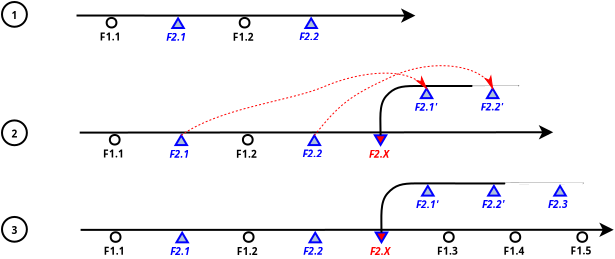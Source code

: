 <?xml version="1.0" encoding="UTF-8"?>
<dia:diagram xmlns:dia="http://www.lysator.liu.se/~alla/dia/">
  <dia:layer name="背景" visible="true" active="true">
    <dia:group>
      <dia:object type="Flowchart - Ellipse" version="0" id="O0">
        <dia:attribute name="obj_pos">
          <dia:point val="5.473,11.336"/>
        </dia:attribute>
        <dia:attribute name="obj_bb">
          <dia:rectangle val="5.423,11.286;6.767,12.625"/>
        </dia:attribute>
        <dia:attribute name="elem_corner">
          <dia:point val="5.473,11.336"/>
        </dia:attribute>
        <dia:attribute name="elem_width">
          <dia:real val="1.244"/>
        </dia:attribute>
        <dia:attribute name="elem_height">
          <dia:real val="1.239"/>
        </dia:attribute>
        <dia:attribute name="border_width">
          <dia:real val="0.1"/>
        </dia:attribute>
        <dia:attribute name="show_background">
          <dia:boolean val="true"/>
        </dia:attribute>
        <dia:attribute name="padding">
          <dia:real val="0.15"/>
        </dia:attribute>
        <dia:attribute name="text">
          <dia:composite type="text">
            <dia:attribute name="string">
              <dia:string>#1#</dia:string>
            </dia:attribute>
            <dia:attribute name="font">
              <dia:font family="sans" style="80" name="Helvetica-Bold"/>
            </dia:attribute>
            <dia:attribute name="height">
              <dia:real val="0.635"/>
            </dia:attribute>
            <dia:attribute name="pos">
              <dia:point val="6.095,12.111"/>
            </dia:attribute>
            <dia:attribute name="color">
              <dia:color val="#000000"/>
            </dia:attribute>
            <dia:attribute name="alignment">
              <dia:enum val="1"/>
            </dia:attribute>
          </dia:composite>
        </dia:attribute>
      </dia:object>
      <dia:object type="Standard - Line" version="0" id="O1">
        <dia:attribute name="obj_pos">
          <dia:point val="9.199,12.014"/>
        </dia:attribute>
        <dia:attribute name="obj_bb">
          <dia:rectangle val="9.149,11.654;26.254,12.377"/>
        </dia:attribute>
        <dia:attribute name="conn_endpoints">
          <dia:point val="9.199,12.014"/>
          <dia:point val="26.142,12.016"/>
        </dia:attribute>
        <dia:attribute name="numcp">
          <dia:int val="1"/>
        </dia:attribute>
        <dia:attribute name="end_arrow">
          <dia:enum val="22"/>
        </dia:attribute>
        <dia:attribute name="end_arrow_length">
          <dia:real val="0.5"/>
        </dia:attribute>
        <dia:attribute name="end_arrow_width">
          <dia:real val="0.5"/>
        </dia:attribute>
      </dia:object>
      <dia:object type="Standard - Text" version="1" id="O2">
        <dia:attribute name="obj_pos">
          <dia:point val="10.36,13.256"/>
        </dia:attribute>
        <dia:attribute name="obj_bb">
          <dia:rectangle val="10.36,12.783;11.607,13.376"/>
        </dia:attribute>
        <dia:attribute name="text">
          <dia:composite type="text">
            <dia:attribute name="string">
              <dia:string>#F1.1#</dia:string>
            </dia:attribute>
            <dia:attribute name="font">
              <dia:font family="sans" style="80" name="Helvetica-Bold"/>
            </dia:attribute>
            <dia:attribute name="height">
              <dia:real val="0.635"/>
            </dia:attribute>
            <dia:attribute name="pos">
              <dia:point val="10.36,13.256"/>
            </dia:attribute>
            <dia:attribute name="color">
              <dia:color val="#000000"/>
            </dia:attribute>
            <dia:attribute name="alignment">
              <dia:enum val="0"/>
            </dia:attribute>
          </dia:composite>
        </dia:attribute>
        <dia:attribute name="valign">
          <dia:enum val="3"/>
        </dia:attribute>
      </dia:object>
      <dia:object type="Standard - Text" version="1" id="O3">
        <dia:attribute name="obj_pos">
          <dia:point val="13.684,13.271"/>
        </dia:attribute>
        <dia:attribute name="obj_bb">
          <dia:rectangle val="13.684,12.798;14.929,13.39"/>
        </dia:attribute>
        <dia:attribute name="text">
          <dia:composite type="text">
            <dia:attribute name="string">
              <dia:string>#F2.1#</dia:string>
            </dia:attribute>
            <dia:attribute name="font">
              <dia:font family="sans" style="88" name="Helvetica-BoldOblique"/>
            </dia:attribute>
            <dia:attribute name="height">
              <dia:real val="0.635"/>
            </dia:attribute>
            <dia:attribute name="pos">
              <dia:point val="13.684,13.271"/>
            </dia:attribute>
            <dia:attribute name="color">
              <dia:color val="#0000ff"/>
            </dia:attribute>
            <dia:attribute name="alignment">
              <dia:enum val="0"/>
            </dia:attribute>
          </dia:composite>
        </dia:attribute>
        <dia:attribute name="valign">
          <dia:enum val="3"/>
        </dia:attribute>
      </dia:object>
      <dia:object type="Standard - Text" version="1" id="O4">
        <dia:attribute name="obj_pos">
          <dia:point val="17.009,13.271"/>
        </dia:attribute>
        <dia:attribute name="obj_bb">
          <dia:rectangle val="17.009,12.798;18.257,13.39"/>
        </dia:attribute>
        <dia:attribute name="text">
          <dia:composite type="text">
            <dia:attribute name="string">
              <dia:string>#F1.2#</dia:string>
            </dia:attribute>
            <dia:attribute name="font">
              <dia:font family="sans" style="80" name="Helvetica-Bold"/>
            </dia:attribute>
            <dia:attribute name="height">
              <dia:real val="0.635"/>
            </dia:attribute>
            <dia:attribute name="pos">
              <dia:point val="17.009,13.271"/>
            </dia:attribute>
            <dia:attribute name="color">
              <dia:color val="#000000"/>
            </dia:attribute>
            <dia:attribute name="alignment">
              <dia:enum val="0"/>
            </dia:attribute>
          </dia:composite>
        </dia:attribute>
        <dia:attribute name="valign">
          <dia:enum val="3"/>
        </dia:attribute>
      </dia:object>
      <dia:object type="Standard - Text" version="1" id="O5">
        <dia:attribute name="obj_pos">
          <dia:point val="20.334,13.256"/>
        </dia:attribute>
        <dia:attribute name="obj_bb">
          <dia:rectangle val="20.334,12.783;21.579,13.376"/>
        </dia:attribute>
        <dia:attribute name="text">
          <dia:composite type="text">
            <dia:attribute name="string">
              <dia:string>#F2.2#</dia:string>
            </dia:attribute>
            <dia:attribute name="font">
              <dia:font family="sans" style="88" name="Helvetica-BoldOblique"/>
            </dia:attribute>
            <dia:attribute name="height">
              <dia:real val="0.635"/>
            </dia:attribute>
            <dia:attribute name="pos">
              <dia:point val="20.334,13.256"/>
            </dia:attribute>
            <dia:attribute name="color">
              <dia:color val="#0000ff"/>
            </dia:attribute>
            <dia:attribute name="alignment">
              <dia:enum val="0"/>
            </dia:attribute>
          </dia:composite>
        </dia:attribute>
        <dia:attribute name="valign">
          <dia:enum val="3"/>
        </dia:attribute>
      </dia:object>
      <dia:object type="Flowchart - Extract" version="1" id="O6">
        <dia:attribute name="obj_pos">
          <dia:point val="13.991,12.155"/>
        </dia:attribute>
        <dia:attribute name="obj_bb">
          <dia:rectangle val="13.904,12.057;14.649,12.687"/>
        </dia:attribute>
        <dia:attribute name="meta">
          <dia:composite type="dict"/>
        </dia:attribute>
        <dia:attribute name="elem_corner">
          <dia:point val="13.991,12.155"/>
        </dia:attribute>
        <dia:attribute name="elem_width">
          <dia:real val="0.57"/>
        </dia:attribute>
        <dia:attribute name="elem_height">
          <dia:real val="0.482"/>
        </dia:attribute>
        <dia:attribute name="line_width">
          <dia:real val="0.1"/>
        </dia:attribute>
        <dia:attribute name="line_colour">
          <dia:color val="#0000ff"/>
        </dia:attribute>
        <dia:attribute name="fill_colour">
          <dia:color val="#afc2da"/>
        </dia:attribute>
        <dia:attribute name="show_background">
          <dia:boolean val="true"/>
        </dia:attribute>
        <dia:attribute name="line_style">
          <dia:enum val="0"/>
          <dia:real val="1"/>
        </dia:attribute>
        <dia:attribute name="padding">
          <dia:real val="0"/>
        </dia:attribute>
        <dia:attribute name="text">
          <dia:composite type="text">
            <dia:attribute name="string">
              <dia:string>##</dia:string>
            </dia:attribute>
            <dia:attribute name="font">
              <dia:font family="sans" style="0" name="Helvetica"/>
            </dia:attribute>
            <dia:attribute name="height">
              <dia:real val="0.141"/>
            </dia:attribute>
            <dia:attribute name="pos">
              <dia:point val="14.277,12.552"/>
            </dia:attribute>
            <dia:attribute name="color">
              <dia:color val="#000000"/>
            </dia:attribute>
            <dia:attribute name="alignment">
              <dia:enum val="1"/>
            </dia:attribute>
          </dia:composite>
        </dia:attribute>
        <dia:attribute name="flip_horizontal">
          <dia:boolean val="false"/>
        </dia:attribute>
        <dia:attribute name="flip_vertical">
          <dia:boolean val="false"/>
        </dia:attribute>
        <dia:attribute name="subscale">
          <dia:real val="0.7"/>
        </dia:attribute>
      </dia:object>
      <dia:object type="Flowchart - Ellipse" version="0" id="O7">
        <dia:attribute name="obj_pos">
          <dia:point val="10.706,12.133"/>
        </dia:attribute>
        <dia:attribute name="obj_bb">
          <dia:rectangle val="10.656,12.083;11.244,12.661"/>
        </dia:attribute>
        <dia:attribute name="elem_corner">
          <dia:point val="10.706,12.133"/>
        </dia:attribute>
        <dia:attribute name="elem_width">
          <dia:real val="0.488"/>
        </dia:attribute>
        <dia:attribute name="elem_height">
          <dia:real val="0.478"/>
        </dia:attribute>
        <dia:attribute name="border_width">
          <dia:real val="0.1"/>
        </dia:attribute>
        <dia:attribute name="show_background">
          <dia:boolean val="true"/>
        </dia:attribute>
        <dia:attribute name="padding">
          <dia:real val="0"/>
        </dia:attribute>
        <dia:attribute name="text">
          <dia:composite type="text">
            <dia:attribute name="string">
              <dia:string>##</dia:string>
            </dia:attribute>
            <dia:attribute name="font">
              <dia:font family="sans" style="0" name="Helvetica"/>
            </dia:attribute>
            <dia:attribute name="height">
              <dia:real val="0.176"/>
            </dia:attribute>
            <dia:attribute name="pos">
              <dia:point val="10.95,12.416"/>
            </dia:attribute>
            <dia:attribute name="color">
              <dia:color val="#000000"/>
            </dia:attribute>
            <dia:attribute name="alignment">
              <dia:enum val="1"/>
            </dia:attribute>
          </dia:composite>
        </dia:attribute>
      </dia:object>
      <dia:object type="Flowchart - Ellipse" version="0" id="O8">
        <dia:attribute name="obj_pos">
          <dia:point val="17.359,12.133"/>
        </dia:attribute>
        <dia:attribute name="obj_bb">
          <dia:rectangle val="17.309,12.083;17.897,12.661"/>
        </dia:attribute>
        <dia:attribute name="elem_corner">
          <dia:point val="17.359,12.133"/>
        </dia:attribute>
        <dia:attribute name="elem_width">
          <dia:real val="0.488"/>
        </dia:attribute>
        <dia:attribute name="elem_height">
          <dia:real val="0.478"/>
        </dia:attribute>
        <dia:attribute name="border_width">
          <dia:real val="0.1"/>
        </dia:attribute>
        <dia:attribute name="show_background">
          <dia:boolean val="true"/>
        </dia:attribute>
        <dia:attribute name="padding">
          <dia:real val="0"/>
        </dia:attribute>
        <dia:attribute name="text">
          <dia:composite type="text">
            <dia:attribute name="string">
              <dia:string>##</dia:string>
            </dia:attribute>
            <dia:attribute name="font">
              <dia:font family="sans" style="0" name="Helvetica"/>
            </dia:attribute>
            <dia:attribute name="height">
              <dia:real val="0.176"/>
            </dia:attribute>
            <dia:attribute name="pos">
              <dia:point val="17.603,12.416"/>
            </dia:attribute>
            <dia:attribute name="color">
              <dia:color val="#000000"/>
            </dia:attribute>
            <dia:attribute name="alignment">
              <dia:enum val="1"/>
            </dia:attribute>
          </dia:composite>
        </dia:attribute>
      </dia:object>
      <dia:object type="Flowchart - Extract" version="1" id="O9">
        <dia:attribute name="obj_pos">
          <dia:point val="20.645,12.155"/>
        </dia:attribute>
        <dia:attribute name="obj_bb">
          <dia:rectangle val="20.557,12.057;21.303,12.687"/>
        </dia:attribute>
        <dia:attribute name="meta">
          <dia:composite type="dict"/>
        </dia:attribute>
        <dia:attribute name="elem_corner">
          <dia:point val="20.645,12.155"/>
        </dia:attribute>
        <dia:attribute name="elem_width">
          <dia:real val="0.57"/>
        </dia:attribute>
        <dia:attribute name="elem_height">
          <dia:real val="0.482"/>
        </dia:attribute>
        <dia:attribute name="line_width">
          <dia:real val="0.1"/>
        </dia:attribute>
        <dia:attribute name="line_colour">
          <dia:color val="#0000ff"/>
        </dia:attribute>
        <dia:attribute name="fill_colour">
          <dia:color val="#afc2da"/>
        </dia:attribute>
        <dia:attribute name="show_background">
          <dia:boolean val="true"/>
        </dia:attribute>
        <dia:attribute name="line_style">
          <dia:enum val="0"/>
          <dia:real val="1"/>
        </dia:attribute>
        <dia:attribute name="padding">
          <dia:real val="0"/>
        </dia:attribute>
        <dia:attribute name="text">
          <dia:composite type="text">
            <dia:attribute name="string">
              <dia:string>##</dia:string>
            </dia:attribute>
            <dia:attribute name="font">
              <dia:font family="sans" style="0" name="Helvetica"/>
            </dia:attribute>
            <dia:attribute name="height">
              <dia:real val="0.141"/>
            </dia:attribute>
            <dia:attribute name="pos">
              <dia:point val="20.93,12.552"/>
            </dia:attribute>
            <dia:attribute name="color">
              <dia:color val="#000000"/>
            </dia:attribute>
            <dia:attribute name="alignment">
              <dia:enum val="1"/>
            </dia:attribute>
          </dia:composite>
        </dia:attribute>
        <dia:attribute name="flip_horizontal">
          <dia:boolean val="false"/>
        </dia:attribute>
        <dia:attribute name="flip_vertical">
          <dia:boolean val="false"/>
        </dia:attribute>
        <dia:attribute name="subscale">
          <dia:real val="0.7"/>
        </dia:attribute>
      </dia:object>
    </dia:group>
    <dia:group>
      <dia:object type="Flowchart - Ellipse" version="0" id="O10">
        <dia:attribute name="obj_pos">
          <dia:point val="5.473,17.257"/>
        </dia:attribute>
        <dia:attribute name="obj_bb">
          <dia:rectangle val="5.423,17.207;6.767,18.546"/>
        </dia:attribute>
        <dia:attribute name="elem_corner">
          <dia:point val="5.473,17.257"/>
        </dia:attribute>
        <dia:attribute name="elem_width">
          <dia:real val="1.244"/>
        </dia:attribute>
        <dia:attribute name="elem_height">
          <dia:real val="1.239"/>
        </dia:attribute>
        <dia:attribute name="border_width">
          <dia:real val="0.1"/>
        </dia:attribute>
        <dia:attribute name="show_background">
          <dia:boolean val="true"/>
        </dia:attribute>
        <dia:attribute name="padding">
          <dia:real val="0.15"/>
        </dia:attribute>
        <dia:attribute name="text">
          <dia:composite type="text">
            <dia:attribute name="string">
              <dia:string>#2#</dia:string>
            </dia:attribute>
            <dia:attribute name="font">
              <dia:font family="sans" style="80" name="Helvetica-Bold"/>
            </dia:attribute>
            <dia:attribute name="height">
              <dia:real val="0.635"/>
            </dia:attribute>
            <dia:attribute name="pos">
              <dia:point val="6.095,18.032"/>
            </dia:attribute>
            <dia:attribute name="color">
              <dia:color val="#000000"/>
            </dia:attribute>
            <dia:attribute name="alignment">
              <dia:enum val="1"/>
            </dia:attribute>
          </dia:composite>
        </dia:attribute>
      </dia:object>
      <dia:object type="Standard - Line" version="0" id="O11">
        <dia:attribute name="obj_pos">
          <dia:point val="9.358,17.866"/>
        </dia:attribute>
        <dia:attribute name="obj_bb">
          <dia:rectangle val="9.308,17.488;33.145,18.211"/>
        </dia:attribute>
        <dia:attribute name="conn_endpoints">
          <dia:point val="9.358,17.866"/>
          <dia:point val="33.033,17.849"/>
        </dia:attribute>
        <dia:attribute name="numcp">
          <dia:int val="1"/>
        </dia:attribute>
        <dia:attribute name="end_arrow">
          <dia:enum val="22"/>
        </dia:attribute>
        <dia:attribute name="end_arrow_length">
          <dia:real val="0.5"/>
        </dia:attribute>
        <dia:attribute name="end_arrow_width">
          <dia:real val="0.5"/>
        </dia:attribute>
      </dia:object>
      <dia:object type="Standard - Text" version="1" id="O12">
        <dia:attribute name="obj_pos">
          <dia:point val="10.519,19.108"/>
        </dia:attribute>
        <dia:attribute name="obj_bb">
          <dia:rectangle val="10.519,18.635;11.767,19.228"/>
        </dia:attribute>
        <dia:attribute name="text">
          <dia:composite type="text">
            <dia:attribute name="string">
              <dia:string>#F1.1#</dia:string>
            </dia:attribute>
            <dia:attribute name="font">
              <dia:font family="sans" style="80" name="Helvetica-Bold"/>
            </dia:attribute>
            <dia:attribute name="height">
              <dia:real val="0.635"/>
            </dia:attribute>
            <dia:attribute name="pos">
              <dia:point val="10.519,19.108"/>
            </dia:attribute>
            <dia:attribute name="color">
              <dia:color val="#000000"/>
            </dia:attribute>
            <dia:attribute name="alignment">
              <dia:enum val="0"/>
            </dia:attribute>
          </dia:composite>
        </dia:attribute>
        <dia:attribute name="valign">
          <dia:enum val="3"/>
        </dia:attribute>
      </dia:object>
      <dia:object type="Standard - Text" version="1" id="O13">
        <dia:attribute name="obj_pos">
          <dia:point val="13.844,19.123"/>
        </dia:attribute>
        <dia:attribute name="obj_bb">
          <dia:rectangle val="13.844,18.65;15.089,19.243"/>
        </dia:attribute>
        <dia:attribute name="text">
          <dia:composite type="text">
            <dia:attribute name="string">
              <dia:string>#F2.1#</dia:string>
            </dia:attribute>
            <dia:attribute name="font">
              <dia:font family="sans" style="88" name="Helvetica-BoldOblique"/>
            </dia:attribute>
            <dia:attribute name="height">
              <dia:real val="0.635"/>
            </dia:attribute>
            <dia:attribute name="pos">
              <dia:point val="13.844,19.123"/>
            </dia:attribute>
            <dia:attribute name="color">
              <dia:color val="#0000ff"/>
            </dia:attribute>
            <dia:attribute name="alignment">
              <dia:enum val="0"/>
            </dia:attribute>
          </dia:composite>
        </dia:attribute>
        <dia:attribute name="valign">
          <dia:enum val="3"/>
        </dia:attribute>
      </dia:object>
      <dia:object type="Standard - Text" version="1" id="O14">
        <dia:attribute name="obj_pos">
          <dia:point val="17.169,19.123"/>
        </dia:attribute>
        <dia:attribute name="obj_bb">
          <dia:rectangle val="17.169,18.65;18.416,19.243"/>
        </dia:attribute>
        <dia:attribute name="text">
          <dia:composite type="text">
            <dia:attribute name="string">
              <dia:string>#F1.2#</dia:string>
            </dia:attribute>
            <dia:attribute name="font">
              <dia:font family="sans" style="80" name="Helvetica-Bold"/>
            </dia:attribute>
            <dia:attribute name="height">
              <dia:real val="0.635"/>
            </dia:attribute>
            <dia:attribute name="pos">
              <dia:point val="17.169,19.123"/>
            </dia:attribute>
            <dia:attribute name="color">
              <dia:color val="#000000"/>
            </dia:attribute>
            <dia:attribute name="alignment">
              <dia:enum val="0"/>
            </dia:attribute>
          </dia:composite>
        </dia:attribute>
        <dia:attribute name="valign">
          <dia:enum val="3"/>
        </dia:attribute>
      </dia:object>
      <dia:object type="Standard - Text" version="1" id="O15">
        <dia:attribute name="obj_pos">
          <dia:point val="20.494,19.108"/>
        </dia:attribute>
        <dia:attribute name="obj_bb">
          <dia:rectangle val="20.494,18.635;21.739,19.228"/>
        </dia:attribute>
        <dia:attribute name="text">
          <dia:composite type="text">
            <dia:attribute name="string">
              <dia:string>#F2.2#</dia:string>
            </dia:attribute>
            <dia:attribute name="font">
              <dia:font family="sans" style="88" name="Helvetica-BoldOblique"/>
            </dia:attribute>
            <dia:attribute name="height">
              <dia:real val="0.635"/>
            </dia:attribute>
            <dia:attribute name="pos">
              <dia:point val="20.494,19.108"/>
            </dia:attribute>
            <dia:attribute name="color">
              <dia:color val="#0000ff"/>
            </dia:attribute>
            <dia:attribute name="alignment">
              <dia:enum val="0"/>
            </dia:attribute>
          </dia:composite>
        </dia:attribute>
        <dia:attribute name="valign">
          <dia:enum val="3"/>
        </dia:attribute>
      </dia:object>
      <dia:object type="Flowchart - Extract" version="1" id="O16">
        <dia:attribute name="obj_pos">
          <dia:point val="14.151,18.007"/>
        </dia:attribute>
        <dia:attribute name="obj_bb">
          <dia:rectangle val="14.063,17.909;14.809,18.54"/>
        </dia:attribute>
        <dia:attribute name="meta">
          <dia:composite type="dict"/>
        </dia:attribute>
        <dia:attribute name="elem_corner">
          <dia:point val="14.151,18.007"/>
        </dia:attribute>
        <dia:attribute name="elem_width">
          <dia:real val="0.57"/>
        </dia:attribute>
        <dia:attribute name="elem_height">
          <dia:real val="0.482"/>
        </dia:attribute>
        <dia:attribute name="line_width">
          <dia:real val="0.1"/>
        </dia:attribute>
        <dia:attribute name="line_colour">
          <dia:color val="#0000ff"/>
        </dia:attribute>
        <dia:attribute name="fill_colour">
          <dia:color val="#afc2da"/>
        </dia:attribute>
        <dia:attribute name="show_background">
          <dia:boolean val="true"/>
        </dia:attribute>
        <dia:attribute name="line_style">
          <dia:enum val="0"/>
          <dia:real val="1"/>
        </dia:attribute>
        <dia:attribute name="padding">
          <dia:real val="0"/>
        </dia:attribute>
        <dia:attribute name="text">
          <dia:composite type="text">
            <dia:attribute name="string">
              <dia:string>##</dia:string>
            </dia:attribute>
            <dia:attribute name="font">
              <dia:font family="sans" style="0" name="Helvetica"/>
            </dia:attribute>
            <dia:attribute name="height">
              <dia:real val="0.141"/>
            </dia:attribute>
            <dia:attribute name="pos">
              <dia:point val="14.436,18.404"/>
            </dia:attribute>
            <dia:attribute name="color">
              <dia:color val="#000000"/>
            </dia:attribute>
            <dia:attribute name="alignment">
              <dia:enum val="1"/>
            </dia:attribute>
          </dia:composite>
        </dia:attribute>
        <dia:attribute name="flip_horizontal">
          <dia:boolean val="false"/>
        </dia:attribute>
        <dia:attribute name="flip_vertical">
          <dia:boolean val="false"/>
        </dia:attribute>
        <dia:attribute name="subscale">
          <dia:real val="0.7"/>
        </dia:attribute>
      </dia:object>
      <dia:object type="Flowchart - Ellipse" version="0" id="O17">
        <dia:attribute name="obj_pos">
          <dia:point val="10.866,17.985"/>
        </dia:attribute>
        <dia:attribute name="obj_bb">
          <dia:rectangle val="10.816,17.935;11.403,18.514"/>
        </dia:attribute>
        <dia:attribute name="elem_corner">
          <dia:point val="10.866,17.985"/>
        </dia:attribute>
        <dia:attribute name="elem_width">
          <dia:real val="0.488"/>
        </dia:attribute>
        <dia:attribute name="elem_height">
          <dia:real val="0.478"/>
        </dia:attribute>
        <dia:attribute name="border_width">
          <dia:real val="0.1"/>
        </dia:attribute>
        <dia:attribute name="show_background">
          <dia:boolean val="true"/>
        </dia:attribute>
        <dia:attribute name="padding">
          <dia:real val="0"/>
        </dia:attribute>
        <dia:attribute name="text">
          <dia:composite type="text">
            <dia:attribute name="string">
              <dia:string>##</dia:string>
            </dia:attribute>
            <dia:attribute name="font">
              <dia:font family="sans" style="0" name="Helvetica"/>
            </dia:attribute>
            <dia:attribute name="height">
              <dia:real val="0.176"/>
            </dia:attribute>
            <dia:attribute name="pos">
              <dia:point val="11.11,18.269"/>
            </dia:attribute>
            <dia:attribute name="color">
              <dia:color val="#000000"/>
            </dia:attribute>
            <dia:attribute name="alignment">
              <dia:enum val="1"/>
            </dia:attribute>
          </dia:composite>
        </dia:attribute>
      </dia:object>
      <dia:object type="Flowchart - Ellipse" version="0" id="O18">
        <dia:attribute name="obj_pos">
          <dia:point val="17.519,17.985"/>
        </dia:attribute>
        <dia:attribute name="obj_bb">
          <dia:rectangle val="17.469,17.935;18.057,18.514"/>
        </dia:attribute>
        <dia:attribute name="elem_corner">
          <dia:point val="17.519,17.985"/>
        </dia:attribute>
        <dia:attribute name="elem_width">
          <dia:real val="0.488"/>
        </dia:attribute>
        <dia:attribute name="elem_height">
          <dia:real val="0.478"/>
        </dia:attribute>
        <dia:attribute name="border_width">
          <dia:real val="0.1"/>
        </dia:attribute>
        <dia:attribute name="show_background">
          <dia:boolean val="true"/>
        </dia:attribute>
        <dia:attribute name="padding">
          <dia:real val="0"/>
        </dia:attribute>
        <dia:attribute name="text">
          <dia:composite type="text">
            <dia:attribute name="string">
              <dia:string>##</dia:string>
            </dia:attribute>
            <dia:attribute name="font">
              <dia:font family="sans" style="0" name="Helvetica"/>
            </dia:attribute>
            <dia:attribute name="height">
              <dia:real val="0.176"/>
            </dia:attribute>
            <dia:attribute name="pos">
              <dia:point val="17.763,18.269"/>
            </dia:attribute>
            <dia:attribute name="color">
              <dia:color val="#000000"/>
            </dia:attribute>
            <dia:attribute name="alignment">
              <dia:enum val="1"/>
            </dia:attribute>
          </dia:composite>
        </dia:attribute>
      </dia:object>
      <dia:object type="Flowchart - Extract" version="1" id="O19">
        <dia:attribute name="obj_pos">
          <dia:point val="20.805,18.007"/>
        </dia:attribute>
        <dia:attribute name="obj_bb">
          <dia:rectangle val="20.717,17.909;21.463,18.54"/>
        </dia:attribute>
        <dia:attribute name="meta">
          <dia:composite type="dict"/>
        </dia:attribute>
        <dia:attribute name="elem_corner">
          <dia:point val="20.805,18.007"/>
        </dia:attribute>
        <dia:attribute name="elem_width">
          <dia:real val="0.57"/>
        </dia:attribute>
        <dia:attribute name="elem_height">
          <dia:real val="0.482"/>
        </dia:attribute>
        <dia:attribute name="line_width">
          <dia:real val="0.1"/>
        </dia:attribute>
        <dia:attribute name="line_colour">
          <dia:color val="#0000ff"/>
        </dia:attribute>
        <dia:attribute name="fill_colour">
          <dia:color val="#afc2da"/>
        </dia:attribute>
        <dia:attribute name="show_background">
          <dia:boolean val="true"/>
        </dia:attribute>
        <dia:attribute name="line_style">
          <dia:enum val="0"/>
          <dia:real val="1"/>
        </dia:attribute>
        <dia:attribute name="padding">
          <dia:real val="0"/>
        </dia:attribute>
        <dia:attribute name="text">
          <dia:composite type="text">
            <dia:attribute name="string">
              <dia:string>##</dia:string>
            </dia:attribute>
            <dia:attribute name="font">
              <dia:font family="sans" style="0" name="Helvetica"/>
            </dia:attribute>
            <dia:attribute name="height">
              <dia:real val="0.141"/>
            </dia:attribute>
            <dia:attribute name="pos">
              <dia:point val="21.09,18.404"/>
            </dia:attribute>
            <dia:attribute name="color">
              <dia:color val="#000000"/>
            </dia:attribute>
            <dia:attribute name="alignment">
              <dia:enum val="1"/>
            </dia:attribute>
          </dia:composite>
        </dia:attribute>
        <dia:attribute name="flip_horizontal">
          <dia:boolean val="false"/>
        </dia:attribute>
        <dia:attribute name="flip_vertical">
          <dia:boolean val="false"/>
        </dia:attribute>
        <dia:attribute name="subscale">
          <dia:real val="0.7"/>
        </dia:attribute>
      </dia:object>
      <dia:object type="Flowchart - Extract" version="1" id="O20">
        <dia:attribute name="obj_pos">
          <dia:point val="24.116,17.999"/>
        </dia:attribute>
        <dia:attribute name="obj_bb">
          <dia:rectangle val="24.028,17.949;24.774,18.58"/>
        </dia:attribute>
        <dia:attribute name="meta">
          <dia:composite type="dict"/>
        </dia:attribute>
        <dia:attribute name="elem_corner">
          <dia:point val="24.116,17.999"/>
        </dia:attribute>
        <dia:attribute name="elem_width">
          <dia:real val="0.57"/>
        </dia:attribute>
        <dia:attribute name="elem_height">
          <dia:real val="0.482"/>
        </dia:attribute>
        <dia:attribute name="line_width">
          <dia:real val="0.1"/>
        </dia:attribute>
        <dia:attribute name="line_colour">
          <dia:color val="#0000ff"/>
        </dia:attribute>
        <dia:attribute name="fill_colour">
          <dia:color val="#ff0000"/>
        </dia:attribute>
        <dia:attribute name="show_background">
          <dia:boolean val="true"/>
        </dia:attribute>
        <dia:attribute name="line_style">
          <dia:enum val="0"/>
          <dia:real val="1"/>
        </dia:attribute>
        <dia:attribute name="padding">
          <dia:real val="0"/>
        </dia:attribute>
        <dia:attribute name="text">
          <dia:composite type="text">
            <dia:attribute name="string">
              <dia:string>##</dia:string>
            </dia:attribute>
            <dia:attribute name="font">
              <dia:font family="sans" style="0" name="Helvetica"/>
            </dia:attribute>
            <dia:attribute name="height">
              <dia:real val="0.141"/>
            </dia:attribute>
            <dia:attribute name="pos">
              <dia:point val="24.401,18.155"/>
            </dia:attribute>
            <dia:attribute name="color">
              <dia:color val="#000000"/>
            </dia:attribute>
            <dia:attribute name="alignment">
              <dia:enum val="1"/>
            </dia:attribute>
          </dia:composite>
        </dia:attribute>
        <dia:attribute name="flip_horizontal">
          <dia:boolean val="false"/>
        </dia:attribute>
        <dia:attribute name="flip_vertical">
          <dia:boolean val="true"/>
        </dia:attribute>
        <dia:attribute name="subscale">
          <dia:real val="0.7"/>
        </dia:attribute>
      </dia:object>
      <dia:object type="Standard - Text" version="1" id="O21">
        <dia:attribute name="obj_pos">
          <dia:point val="23.828,19.123"/>
        </dia:attribute>
        <dia:attribute name="obj_bb">
          <dia:rectangle val="23.828,18.65;25.123,19.243"/>
        </dia:attribute>
        <dia:attribute name="text">
          <dia:composite type="text">
            <dia:attribute name="string">
              <dia:string>#F2.X#</dia:string>
            </dia:attribute>
            <dia:attribute name="font">
              <dia:font family="sans" style="88" name="Helvetica-BoldOblique"/>
            </dia:attribute>
            <dia:attribute name="height">
              <dia:real val="0.635"/>
            </dia:attribute>
            <dia:attribute name="pos">
              <dia:point val="23.828,19.123"/>
            </dia:attribute>
            <dia:attribute name="color">
              <dia:color val="#ff0000"/>
            </dia:attribute>
            <dia:attribute name="alignment">
              <dia:enum val="0"/>
            </dia:attribute>
          </dia:composite>
        </dia:attribute>
        <dia:attribute name="valign">
          <dia:enum val="3"/>
        </dia:attribute>
      </dia:object>
      <dia:object type="Standard - BezierLine" version="0" id="O22">
        <dia:attribute name="obj_pos">
          <dia:point val="24.401,17.999"/>
        </dia:attribute>
        <dia:attribute name="obj_bb">
          <dia:rectangle val="24.341,15.467;31.382,18.05"/>
        </dia:attribute>
        <dia:attribute name="bez_points">
          <dia:point val="24.401,17.999"/>
          <dia:point val="24.41,17.219"/>
          <dia:point val="24.293,16.474"/>
          <dia:point val="24.686,16.035"/>
          <dia:point val="25.078,15.597"/>
          <dia:point val="25.427,15.542"/>
          <dia:point val="26.086,15.536"/>
          <dia:point val="26.744,15.529"/>
          <dia:point val="31.318,15.54"/>
          <dia:point val="31.312,15.536"/>
        </dia:attribute>
        <dia:attribute name="corner_types">
          <dia:enum val="0"/>
          <dia:enum val="0"/>
          <dia:enum val="0"/>
          <dia:enum val="0"/>
        </dia:attribute>
        <dia:attribute name="line_width">
          <dia:real val="0.1"/>
        </dia:attribute>
        <dia:connections>
          <dia:connection handle="0" to="O20" connection="2"/>
        </dia:connections>
      </dia:object>
      <dia:object type="Standard - Text" version="1" id="O23">
        <dia:attribute name="obj_pos">
          <dia:point val="26.109,16.778"/>
        </dia:attribute>
        <dia:attribute name="obj_bb">
          <dia:rectangle val="26.109,16.305;27.509,16.898"/>
        </dia:attribute>
        <dia:attribute name="text">
          <dia:composite type="text">
            <dia:attribute name="string">
              <dia:string>#F2.1'#</dia:string>
            </dia:attribute>
            <dia:attribute name="font">
              <dia:font family="sans" style="88" name="Helvetica-BoldOblique"/>
            </dia:attribute>
            <dia:attribute name="height">
              <dia:real val="0.635"/>
            </dia:attribute>
            <dia:attribute name="pos">
              <dia:point val="26.109,16.778"/>
            </dia:attribute>
            <dia:attribute name="color">
              <dia:color val="#0000ff"/>
            </dia:attribute>
            <dia:attribute name="alignment">
              <dia:enum val="0"/>
            </dia:attribute>
          </dia:composite>
        </dia:attribute>
        <dia:attribute name="valign">
          <dia:enum val="3"/>
        </dia:attribute>
      </dia:object>
      <dia:object type="Standard - Text" version="1" id="O24">
        <dia:attribute name="obj_pos">
          <dia:point val="29.409,16.763"/>
        </dia:attribute>
        <dia:attribute name="obj_bb">
          <dia:rectangle val="29.409,16.291;30.809,16.883"/>
        </dia:attribute>
        <dia:attribute name="text">
          <dia:composite type="text">
            <dia:attribute name="string">
              <dia:string>#F2.2'#</dia:string>
            </dia:attribute>
            <dia:attribute name="font">
              <dia:font family="sans" style="88" name="Helvetica-BoldOblique"/>
            </dia:attribute>
            <dia:attribute name="height">
              <dia:real val="0.635"/>
            </dia:attribute>
            <dia:attribute name="pos">
              <dia:point val="29.409,16.763"/>
            </dia:attribute>
            <dia:attribute name="color">
              <dia:color val="#0000ff"/>
            </dia:attribute>
            <dia:attribute name="alignment">
              <dia:enum val="0"/>
            </dia:attribute>
          </dia:composite>
        </dia:attribute>
        <dia:attribute name="valign">
          <dia:enum val="3"/>
        </dia:attribute>
      </dia:object>
      <dia:object type="Flowchart - Extract" version="1" id="O25">
        <dia:attribute name="obj_pos">
          <dia:point val="26.416,15.662"/>
        </dia:attribute>
        <dia:attribute name="obj_bb">
          <dia:rectangle val="26.329,15.564;27.074,16.195"/>
        </dia:attribute>
        <dia:attribute name="meta">
          <dia:composite type="dict"/>
        </dia:attribute>
        <dia:attribute name="elem_corner">
          <dia:point val="26.416,15.662"/>
        </dia:attribute>
        <dia:attribute name="elem_width">
          <dia:real val="0.57"/>
        </dia:attribute>
        <dia:attribute name="elem_height">
          <dia:real val="0.482"/>
        </dia:attribute>
        <dia:attribute name="line_width">
          <dia:real val="0.1"/>
        </dia:attribute>
        <dia:attribute name="line_colour">
          <dia:color val="#0000ff"/>
        </dia:attribute>
        <dia:attribute name="fill_colour">
          <dia:color val="#afc2da"/>
        </dia:attribute>
        <dia:attribute name="show_background">
          <dia:boolean val="true"/>
        </dia:attribute>
        <dia:attribute name="line_style">
          <dia:enum val="0"/>
          <dia:real val="1"/>
        </dia:attribute>
        <dia:attribute name="padding">
          <dia:real val="0"/>
        </dia:attribute>
        <dia:attribute name="text">
          <dia:composite type="text">
            <dia:attribute name="string">
              <dia:string>##</dia:string>
            </dia:attribute>
            <dia:attribute name="font">
              <dia:font family="sans" style="0" name="Helvetica"/>
            </dia:attribute>
            <dia:attribute name="height">
              <dia:real val="0.141"/>
            </dia:attribute>
            <dia:attribute name="pos">
              <dia:point val="26.701,16.059"/>
            </dia:attribute>
            <dia:attribute name="color">
              <dia:color val="#000000"/>
            </dia:attribute>
            <dia:attribute name="alignment">
              <dia:enum val="1"/>
            </dia:attribute>
          </dia:composite>
        </dia:attribute>
        <dia:attribute name="flip_horizontal">
          <dia:boolean val="false"/>
        </dia:attribute>
        <dia:attribute name="flip_vertical">
          <dia:boolean val="false"/>
        </dia:attribute>
        <dia:attribute name="subscale">
          <dia:real val="0.7"/>
        </dia:attribute>
      </dia:object>
      <dia:object type="Flowchart - Extract" version="1" id="O26">
        <dia:attribute name="obj_pos">
          <dia:point val="29.72,15.662"/>
        </dia:attribute>
        <dia:attribute name="obj_bb">
          <dia:rectangle val="29.632,15.564;30.378,16.195"/>
        </dia:attribute>
        <dia:attribute name="meta">
          <dia:composite type="dict"/>
        </dia:attribute>
        <dia:attribute name="elem_corner">
          <dia:point val="29.72,15.662"/>
        </dia:attribute>
        <dia:attribute name="elem_width">
          <dia:real val="0.57"/>
        </dia:attribute>
        <dia:attribute name="elem_height">
          <dia:real val="0.482"/>
        </dia:attribute>
        <dia:attribute name="line_width">
          <dia:real val="0.1"/>
        </dia:attribute>
        <dia:attribute name="line_colour">
          <dia:color val="#0000ff"/>
        </dia:attribute>
        <dia:attribute name="fill_colour">
          <dia:color val="#afc2da"/>
        </dia:attribute>
        <dia:attribute name="show_background">
          <dia:boolean val="true"/>
        </dia:attribute>
        <dia:attribute name="line_style">
          <dia:enum val="0"/>
          <dia:real val="1"/>
        </dia:attribute>
        <dia:attribute name="padding">
          <dia:real val="0"/>
        </dia:attribute>
        <dia:attribute name="text">
          <dia:composite type="text">
            <dia:attribute name="string">
              <dia:string>##</dia:string>
            </dia:attribute>
            <dia:attribute name="font">
              <dia:font family="sans" style="0" name="Helvetica"/>
            </dia:attribute>
            <dia:attribute name="height">
              <dia:real val="0.141"/>
            </dia:attribute>
            <dia:attribute name="pos">
              <dia:point val="30.005,16.059"/>
            </dia:attribute>
            <dia:attribute name="color">
              <dia:color val="#000000"/>
            </dia:attribute>
            <dia:attribute name="alignment">
              <dia:enum val="1"/>
            </dia:attribute>
          </dia:composite>
        </dia:attribute>
        <dia:attribute name="flip_horizontal">
          <dia:boolean val="false"/>
        </dia:attribute>
        <dia:attribute name="flip_vertical">
          <dia:boolean val="false"/>
        </dia:attribute>
        <dia:attribute name="subscale">
          <dia:real val="0.7"/>
        </dia:attribute>
      </dia:object>
      <dia:object type="Standard - BezierLine" version="0" id="O27">
        <dia:attribute name="obj_pos">
          <dia:point val="14.436,18.007"/>
        </dia:attribute>
        <dia:attribute name="obj_bb">
          <dia:rectangle val="14.401,14.867;26.765,18.042"/>
        </dia:attribute>
        <dia:attribute name="bez_points">
          <dia:point val="14.436,18.007"/>
          <dia:point val="16.351,16.618"/>
          <dia:point val="19.901,16.293"/>
          <dia:point val="21.576,15.568"/>
          <dia:point val="23.251,14.843"/>
          <dia:point val="25.776,14.468"/>
          <dia:point val="26.701,15.662"/>
        </dia:attribute>
        <dia:attribute name="corner_types">
          <dia:enum val="0"/>
          <dia:enum val="0"/>
          <dia:enum val="0"/>
        </dia:attribute>
        <dia:attribute name="line_color">
          <dia:color val="#ff0000"/>
        </dia:attribute>
        <dia:attribute name="line_width">
          <dia:real val="0.05"/>
        </dia:attribute>
        <dia:attribute name="line_style">
          <dia:enum val="4"/>
        </dia:attribute>
        <dia:attribute name="end_arrow">
          <dia:enum val="22"/>
        </dia:attribute>
        <dia:attribute name="end_arrow_length">
          <dia:real val="0.6"/>
        </dia:attribute>
        <dia:attribute name="end_arrow_width">
          <dia:real val="0.3"/>
        </dia:attribute>
        <dia:connections>
          <dia:connection handle="0" to="O16" connection="8"/>
          <dia:connection handle="6" to="O25" connection="8"/>
        </dia:connections>
      </dia:object>
      <dia:object type="Standard - BezierLine" version="0" id="O28">
        <dia:attribute name="obj_pos">
          <dia:point val="21.09,18.007"/>
        </dia:attribute>
        <dia:attribute name="obj_bb">
          <dia:rectangle val="21.055,14.494;30.044,18.042"/>
        </dia:attribute>
        <dia:attribute name="bez_points">
          <dia:point val="21.09,18.007"/>
          <dia:point val="22.351,16.443"/>
          <dia:point val="22.826,16.043"/>
          <dia:point val="24.951,15.068"/>
          <dia:point val="27.076,14.093"/>
          <dia:point val="29.526,14.493"/>
          <dia:point val="30.005,15.662"/>
        </dia:attribute>
        <dia:attribute name="corner_types">
          <dia:enum val="0"/>
          <dia:enum val="0"/>
          <dia:enum val="0"/>
        </dia:attribute>
        <dia:attribute name="line_color">
          <dia:color val="#ff0000"/>
        </dia:attribute>
        <dia:attribute name="line_width">
          <dia:real val="0.05"/>
        </dia:attribute>
        <dia:attribute name="line_style">
          <dia:enum val="4"/>
        </dia:attribute>
        <dia:attribute name="end_arrow">
          <dia:enum val="22"/>
        </dia:attribute>
        <dia:attribute name="end_arrow_length">
          <dia:real val="0.6"/>
        </dia:attribute>
        <dia:attribute name="end_arrow_width">
          <dia:real val="0.3"/>
        </dia:attribute>
        <dia:connections>
          <dia:connection handle="0" to="O19" connection="8"/>
          <dia:connection handle="6" to="O26" connection="8"/>
        </dia:connections>
      </dia:object>
    </dia:group>
    <dia:group>
      <dia:object type="Flowchart - Ellipse" version="0" id="O29">
        <dia:attribute name="obj_pos">
          <dia:point val="5.473,22.083"/>
        </dia:attribute>
        <dia:attribute name="obj_bb">
          <dia:rectangle val="5.423,22.033;6.767,23.372"/>
        </dia:attribute>
        <dia:attribute name="elem_corner">
          <dia:point val="5.473,22.083"/>
        </dia:attribute>
        <dia:attribute name="elem_width">
          <dia:real val="1.244"/>
        </dia:attribute>
        <dia:attribute name="elem_height">
          <dia:real val="1.239"/>
        </dia:attribute>
        <dia:attribute name="border_width">
          <dia:real val="0.1"/>
        </dia:attribute>
        <dia:attribute name="show_background">
          <dia:boolean val="true"/>
        </dia:attribute>
        <dia:attribute name="padding">
          <dia:real val="0.15"/>
        </dia:attribute>
        <dia:attribute name="text">
          <dia:composite type="text">
            <dia:attribute name="string">
              <dia:string>#3#</dia:string>
            </dia:attribute>
            <dia:attribute name="font">
              <dia:font family="sans" style="80" name="Helvetica-Bold"/>
            </dia:attribute>
            <dia:attribute name="height">
              <dia:real val="0.635"/>
            </dia:attribute>
            <dia:attribute name="pos">
              <dia:point val="6.095,22.858"/>
            </dia:attribute>
            <dia:attribute name="color">
              <dia:color val="#000000"/>
            </dia:attribute>
            <dia:attribute name="alignment">
              <dia:enum val="1"/>
            </dia:attribute>
          </dia:composite>
        </dia:attribute>
      </dia:object>
      <dia:group>
        <dia:object type="Standard - Line" version="0" id="O30">
          <dia:attribute name="obj_pos">
            <dia:point val="9.403,22.73"/>
          </dia:attribute>
          <dia:attribute name="obj_bb">
            <dia:rectangle val="9.353,22.363;36.17,23.087"/>
          </dia:attribute>
          <dia:attribute name="conn_endpoints">
            <dia:point val="9.403,22.73"/>
            <dia:point val="36.058,22.725"/>
          </dia:attribute>
          <dia:attribute name="numcp">
            <dia:int val="1"/>
          </dia:attribute>
          <dia:attribute name="end_arrow">
            <dia:enum val="22"/>
          </dia:attribute>
          <dia:attribute name="end_arrow_length">
            <dia:real val="0.5"/>
          </dia:attribute>
          <dia:attribute name="end_arrow_width">
            <dia:real val="0.5"/>
          </dia:attribute>
        </dia:object>
        <dia:object type="Standard - Text" version="1" id="O31">
          <dia:attribute name="obj_pos">
            <dia:point val="10.564,23.973"/>
          </dia:attribute>
          <dia:attribute name="obj_bb">
            <dia:rectangle val="10.564,23.5;11.812,24.093"/>
          </dia:attribute>
          <dia:attribute name="text">
            <dia:composite type="text">
              <dia:attribute name="string">
                <dia:string>#F1.1#</dia:string>
              </dia:attribute>
              <dia:attribute name="font">
                <dia:font family="sans" style="80" name="Helvetica-Bold"/>
              </dia:attribute>
              <dia:attribute name="height">
                <dia:real val="0.635"/>
              </dia:attribute>
              <dia:attribute name="pos">
                <dia:point val="10.564,23.973"/>
              </dia:attribute>
              <dia:attribute name="color">
                <dia:color val="#000000"/>
              </dia:attribute>
              <dia:attribute name="alignment">
                <dia:enum val="0"/>
              </dia:attribute>
            </dia:composite>
          </dia:attribute>
          <dia:attribute name="valign">
            <dia:enum val="3"/>
          </dia:attribute>
        </dia:object>
        <dia:object type="Standard - Text" version="1" id="O32">
          <dia:attribute name="obj_pos">
            <dia:point val="13.889,23.987"/>
          </dia:attribute>
          <dia:attribute name="obj_bb">
            <dia:rectangle val="13.889,23.515;15.134,24.107"/>
          </dia:attribute>
          <dia:attribute name="text">
            <dia:composite type="text">
              <dia:attribute name="string">
                <dia:string>#F2.1#</dia:string>
              </dia:attribute>
              <dia:attribute name="font">
                <dia:font family="sans" style="88" name="Helvetica-BoldOblique"/>
              </dia:attribute>
              <dia:attribute name="height">
                <dia:real val="0.635"/>
              </dia:attribute>
              <dia:attribute name="pos">
                <dia:point val="13.889,23.987"/>
              </dia:attribute>
              <dia:attribute name="color">
                <dia:color val="#0000ff"/>
              </dia:attribute>
              <dia:attribute name="alignment">
                <dia:enum val="0"/>
              </dia:attribute>
            </dia:composite>
          </dia:attribute>
          <dia:attribute name="valign">
            <dia:enum val="3"/>
          </dia:attribute>
        </dia:object>
        <dia:object type="Standard - Text" version="1" id="O33">
          <dia:attribute name="obj_pos">
            <dia:point val="17.214,23.987"/>
          </dia:attribute>
          <dia:attribute name="obj_bb">
            <dia:rectangle val="17.214,23.515;18.461,24.107"/>
          </dia:attribute>
          <dia:attribute name="text">
            <dia:composite type="text">
              <dia:attribute name="string">
                <dia:string>#F1.2#</dia:string>
              </dia:attribute>
              <dia:attribute name="font">
                <dia:font family="sans" style="80" name="Helvetica-Bold"/>
              </dia:attribute>
              <dia:attribute name="height">
                <dia:real val="0.635"/>
              </dia:attribute>
              <dia:attribute name="pos">
                <dia:point val="17.214,23.987"/>
              </dia:attribute>
              <dia:attribute name="color">
                <dia:color val="#000000"/>
              </dia:attribute>
              <dia:attribute name="alignment">
                <dia:enum val="0"/>
              </dia:attribute>
            </dia:composite>
          </dia:attribute>
          <dia:attribute name="valign">
            <dia:enum val="3"/>
          </dia:attribute>
        </dia:object>
        <dia:object type="Standard - Text" version="1" id="O34">
          <dia:attribute name="obj_pos">
            <dia:point val="20.538,23.973"/>
          </dia:attribute>
          <dia:attribute name="obj_bb">
            <dia:rectangle val="20.538,23.5;21.783,24.093"/>
          </dia:attribute>
          <dia:attribute name="text">
            <dia:composite type="text">
              <dia:attribute name="string">
                <dia:string>#F2.2#</dia:string>
              </dia:attribute>
              <dia:attribute name="font">
                <dia:font family="sans" style="88" name="Helvetica-BoldOblique"/>
              </dia:attribute>
              <dia:attribute name="height">
                <dia:real val="0.635"/>
              </dia:attribute>
              <dia:attribute name="pos">
                <dia:point val="20.538,23.973"/>
              </dia:attribute>
              <dia:attribute name="color">
                <dia:color val="#0000ff"/>
              </dia:attribute>
              <dia:attribute name="alignment">
                <dia:enum val="0"/>
              </dia:attribute>
            </dia:composite>
          </dia:attribute>
          <dia:attribute name="valign">
            <dia:enum val="3"/>
          </dia:attribute>
        </dia:object>
        <dia:object type="Flowchart - Extract" version="1" id="O35">
          <dia:attribute name="obj_pos">
            <dia:point val="14.196,22.872"/>
          </dia:attribute>
          <dia:attribute name="obj_bb">
            <dia:rectangle val="14.108,22.774;14.854,23.404"/>
          </dia:attribute>
          <dia:attribute name="meta">
            <dia:composite type="dict"/>
          </dia:attribute>
          <dia:attribute name="elem_corner">
            <dia:point val="14.196,22.872"/>
          </dia:attribute>
          <dia:attribute name="elem_width">
            <dia:real val="0.57"/>
          </dia:attribute>
          <dia:attribute name="elem_height">
            <dia:real val="0.482"/>
          </dia:attribute>
          <dia:attribute name="line_width">
            <dia:real val="0.1"/>
          </dia:attribute>
          <dia:attribute name="line_colour">
            <dia:color val="#0000ff"/>
          </dia:attribute>
          <dia:attribute name="fill_colour">
            <dia:color val="#afc2da"/>
          </dia:attribute>
          <dia:attribute name="show_background">
            <dia:boolean val="true"/>
          </dia:attribute>
          <dia:attribute name="line_style">
            <dia:enum val="0"/>
            <dia:real val="1"/>
          </dia:attribute>
          <dia:attribute name="padding">
            <dia:real val="0"/>
          </dia:attribute>
          <dia:attribute name="text">
            <dia:composite type="text">
              <dia:attribute name="string">
                <dia:string>##</dia:string>
              </dia:attribute>
              <dia:attribute name="font">
                <dia:font family="sans" style="0" name="Helvetica"/>
              </dia:attribute>
              <dia:attribute name="height">
                <dia:real val="0.141"/>
              </dia:attribute>
              <dia:attribute name="pos">
                <dia:point val="14.481,23.269"/>
              </dia:attribute>
              <dia:attribute name="color">
                <dia:color val="#000000"/>
              </dia:attribute>
              <dia:attribute name="alignment">
                <dia:enum val="1"/>
              </dia:attribute>
            </dia:composite>
          </dia:attribute>
          <dia:attribute name="flip_horizontal">
            <dia:boolean val="false"/>
          </dia:attribute>
          <dia:attribute name="flip_vertical">
            <dia:boolean val="false"/>
          </dia:attribute>
          <dia:attribute name="subscale">
            <dia:real val="0.7"/>
          </dia:attribute>
        </dia:object>
        <dia:object type="Flowchart - Ellipse" version="0" id="O36">
          <dia:attribute name="obj_pos">
            <dia:point val="10.91,22.85"/>
          </dia:attribute>
          <dia:attribute name="obj_bb">
            <dia:rectangle val="10.86,22.8;11.448,23.378"/>
          </dia:attribute>
          <dia:attribute name="elem_corner">
            <dia:point val="10.91,22.85"/>
          </dia:attribute>
          <dia:attribute name="elem_width">
            <dia:real val="0.488"/>
          </dia:attribute>
          <dia:attribute name="elem_height">
            <dia:real val="0.478"/>
          </dia:attribute>
          <dia:attribute name="border_width">
            <dia:real val="0.1"/>
          </dia:attribute>
          <dia:attribute name="show_background">
            <dia:boolean val="true"/>
          </dia:attribute>
          <dia:attribute name="padding">
            <dia:real val="0"/>
          </dia:attribute>
          <dia:attribute name="text">
            <dia:composite type="text">
              <dia:attribute name="string">
                <dia:string>##</dia:string>
              </dia:attribute>
              <dia:attribute name="font">
                <dia:font family="sans" style="0" name="Helvetica"/>
              </dia:attribute>
              <dia:attribute name="height">
                <dia:real val="0.176"/>
              </dia:attribute>
              <dia:attribute name="pos">
                <dia:point val="11.154,23.133"/>
              </dia:attribute>
              <dia:attribute name="color">
                <dia:color val="#000000"/>
              </dia:attribute>
              <dia:attribute name="alignment">
                <dia:enum val="1"/>
              </dia:attribute>
            </dia:composite>
          </dia:attribute>
        </dia:object>
        <dia:object type="Flowchart - Ellipse" version="0" id="O37">
          <dia:attribute name="obj_pos">
            <dia:point val="17.564,22.85"/>
          </dia:attribute>
          <dia:attribute name="obj_bb">
            <dia:rectangle val="17.514,22.8;18.102,23.378"/>
          </dia:attribute>
          <dia:attribute name="elem_corner">
            <dia:point val="17.564,22.85"/>
          </dia:attribute>
          <dia:attribute name="elem_width">
            <dia:real val="0.488"/>
          </dia:attribute>
          <dia:attribute name="elem_height">
            <dia:real val="0.478"/>
          </dia:attribute>
          <dia:attribute name="border_width">
            <dia:real val="0.1"/>
          </dia:attribute>
          <dia:attribute name="show_background">
            <dia:boolean val="true"/>
          </dia:attribute>
          <dia:attribute name="padding">
            <dia:real val="0"/>
          </dia:attribute>
          <dia:attribute name="text">
            <dia:composite type="text">
              <dia:attribute name="string">
                <dia:string>##</dia:string>
              </dia:attribute>
              <dia:attribute name="font">
                <dia:font family="sans" style="0" name="Helvetica"/>
              </dia:attribute>
              <dia:attribute name="height">
                <dia:real val="0.176"/>
              </dia:attribute>
              <dia:attribute name="pos">
                <dia:point val="17.808,23.133"/>
              </dia:attribute>
              <dia:attribute name="color">
                <dia:color val="#000000"/>
              </dia:attribute>
              <dia:attribute name="alignment">
                <dia:enum val="1"/>
              </dia:attribute>
            </dia:composite>
          </dia:attribute>
        </dia:object>
        <dia:object type="Flowchart - Extract" version="1" id="O38">
          <dia:attribute name="obj_pos">
            <dia:point val="20.849,22.872"/>
          </dia:attribute>
          <dia:attribute name="obj_bb">
            <dia:rectangle val="20.762,22.774;21.508,23.404"/>
          </dia:attribute>
          <dia:attribute name="meta">
            <dia:composite type="dict"/>
          </dia:attribute>
          <dia:attribute name="elem_corner">
            <dia:point val="20.849,22.872"/>
          </dia:attribute>
          <dia:attribute name="elem_width">
            <dia:real val="0.57"/>
          </dia:attribute>
          <dia:attribute name="elem_height">
            <dia:real val="0.482"/>
          </dia:attribute>
          <dia:attribute name="line_width">
            <dia:real val="0.1"/>
          </dia:attribute>
          <dia:attribute name="line_colour">
            <dia:color val="#0000ff"/>
          </dia:attribute>
          <dia:attribute name="fill_colour">
            <dia:color val="#afc2da"/>
          </dia:attribute>
          <dia:attribute name="show_background">
            <dia:boolean val="true"/>
          </dia:attribute>
          <dia:attribute name="line_style">
            <dia:enum val="0"/>
            <dia:real val="1"/>
          </dia:attribute>
          <dia:attribute name="padding">
            <dia:real val="0"/>
          </dia:attribute>
          <dia:attribute name="text">
            <dia:composite type="text">
              <dia:attribute name="string">
                <dia:string>##</dia:string>
              </dia:attribute>
              <dia:attribute name="font">
                <dia:font family="sans" style="0" name="Helvetica"/>
              </dia:attribute>
              <dia:attribute name="height">
                <dia:real val="0.141"/>
              </dia:attribute>
              <dia:attribute name="pos">
                <dia:point val="21.135,23.269"/>
              </dia:attribute>
              <dia:attribute name="color">
                <dia:color val="#000000"/>
              </dia:attribute>
              <dia:attribute name="alignment">
                <dia:enum val="1"/>
              </dia:attribute>
            </dia:composite>
          </dia:attribute>
          <dia:attribute name="flip_horizontal">
            <dia:boolean val="false"/>
          </dia:attribute>
          <dia:attribute name="flip_vertical">
            <dia:boolean val="false"/>
          </dia:attribute>
          <dia:attribute name="subscale">
            <dia:real val="0.7"/>
          </dia:attribute>
        </dia:object>
        <dia:object type="Flowchart - Extract" version="1" id="O39">
          <dia:attribute name="obj_pos">
            <dia:point val="24.161,22.864"/>
          </dia:attribute>
          <dia:attribute name="obj_bb">
            <dia:rectangle val="24.073,22.814;24.819,23.444"/>
          </dia:attribute>
          <dia:attribute name="meta">
            <dia:composite type="dict"/>
          </dia:attribute>
          <dia:attribute name="elem_corner">
            <dia:point val="24.161,22.864"/>
          </dia:attribute>
          <dia:attribute name="elem_width">
            <dia:real val="0.57"/>
          </dia:attribute>
          <dia:attribute name="elem_height">
            <dia:real val="0.482"/>
          </dia:attribute>
          <dia:attribute name="line_width">
            <dia:real val="0.1"/>
          </dia:attribute>
          <dia:attribute name="line_colour">
            <dia:color val="#0000ff"/>
          </dia:attribute>
          <dia:attribute name="fill_colour">
            <dia:color val="#ff0000"/>
          </dia:attribute>
          <dia:attribute name="show_background">
            <dia:boolean val="true"/>
          </dia:attribute>
          <dia:attribute name="line_style">
            <dia:enum val="0"/>
            <dia:real val="1"/>
          </dia:attribute>
          <dia:attribute name="padding">
            <dia:real val="0"/>
          </dia:attribute>
          <dia:attribute name="text">
            <dia:composite type="text">
              <dia:attribute name="string">
                <dia:string>##</dia:string>
              </dia:attribute>
              <dia:attribute name="font">
                <dia:font family="sans" style="0" name="Helvetica"/>
              </dia:attribute>
              <dia:attribute name="height">
                <dia:real val="0.141"/>
              </dia:attribute>
              <dia:attribute name="pos">
                <dia:point val="24.446,23.02"/>
              </dia:attribute>
              <dia:attribute name="color">
                <dia:color val="#000000"/>
              </dia:attribute>
              <dia:attribute name="alignment">
                <dia:enum val="1"/>
              </dia:attribute>
            </dia:composite>
          </dia:attribute>
          <dia:attribute name="flip_horizontal">
            <dia:boolean val="false"/>
          </dia:attribute>
          <dia:attribute name="flip_vertical">
            <dia:boolean val="true"/>
          </dia:attribute>
          <dia:attribute name="subscale">
            <dia:real val="0.7"/>
          </dia:attribute>
        </dia:object>
        <dia:object type="Standard - Text" version="1" id="O40">
          <dia:attribute name="obj_pos">
            <dia:point val="23.873,23.987"/>
          </dia:attribute>
          <dia:attribute name="obj_bb">
            <dia:rectangle val="23.873,23.515;25.168,24.107"/>
          </dia:attribute>
          <dia:attribute name="text">
            <dia:composite type="text">
              <dia:attribute name="string">
                <dia:string>#F2.X#</dia:string>
              </dia:attribute>
              <dia:attribute name="font">
                <dia:font family="sans" style="88" name="Helvetica-BoldOblique"/>
              </dia:attribute>
              <dia:attribute name="height">
                <dia:real val="0.635"/>
              </dia:attribute>
              <dia:attribute name="pos">
                <dia:point val="23.873,23.987"/>
              </dia:attribute>
              <dia:attribute name="color">
                <dia:color val="#ff0000"/>
              </dia:attribute>
              <dia:attribute name="alignment">
                <dia:enum val="0"/>
              </dia:attribute>
            </dia:composite>
          </dia:attribute>
          <dia:attribute name="valign">
            <dia:enum val="3"/>
          </dia:attribute>
        </dia:object>
        <dia:object type="Standard - Text" version="1" id="O41">
          <dia:attribute name="obj_pos">
            <dia:point val="27.221,23.973"/>
          </dia:attribute>
          <dia:attribute name="obj_bb">
            <dia:rectangle val="27.221,23.5;28.469,24.093"/>
          </dia:attribute>
          <dia:attribute name="text">
            <dia:composite type="text">
              <dia:attribute name="string">
                <dia:string>#F1.3#</dia:string>
              </dia:attribute>
              <dia:attribute name="font">
                <dia:font family="sans" style="80" name="Helvetica-Bold"/>
              </dia:attribute>
              <dia:attribute name="height">
                <dia:real val="0.635"/>
              </dia:attribute>
              <dia:attribute name="pos">
                <dia:point val="27.221,23.973"/>
              </dia:attribute>
              <dia:attribute name="color">
                <dia:color val="#000000"/>
              </dia:attribute>
              <dia:attribute name="alignment">
                <dia:enum val="0"/>
              </dia:attribute>
            </dia:composite>
          </dia:attribute>
          <dia:attribute name="valign">
            <dia:enum val="3"/>
          </dia:attribute>
        </dia:object>
        <dia:object type="Flowchart - Ellipse" version="0" id="O42">
          <dia:attribute name="obj_pos">
            <dia:point val="27.571,22.85"/>
          </dia:attribute>
          <dia:attribute name="obj_bb">
            <dia:rectangle val="27.521,22.8;28.109,23.378"/>
          </dia:attribute>
          <dia:attribute name="elem_corner">
            <dia:point val="27.571,22.85"/>
          </dia:attribute>
          <dia:attribute name="elem_width">
            <dia:real val="0.488"/>
          </dia:attribute>
          <dia:attribute name="elem_height">
            <dia:real val="0.478"/>
          </dia:attribute>
          <dia:attribute name="border_width">
            <dia:real val="0.1"/>
          </dia:attribute>
          <dia:attribute name="show_background">
            <dia:boolean val="true"/>
          </dia:attribute>
          <dia:attribute name="padding">
            <dia:real val="0"/>
          </dia:attribute>
          <dia:attribute name="text">
            <dia:composite type="text">
              <dia:attribute name="string">
                <dia:string>##</dia:string>
              </dia:attribute>
              <dia:attribute name="font">
                <dia:font family="sans" style="0" name="Helvetica"/>
              </dia:attribute>
              <dia:attribute name="height">
                <dia:real val="0.176"/>
              </dia:attribute>
              <dia:attribute name="pos">
                <dia:point val="27.815,23.133"/>
              </dia:attribute>
              <dia:attribute name="color">
                <dia:color val="#000000"/>
              </dia:attribute>
              <dia:attribute name="alignment">
                <dia:enum val="1"/>
              </dia:attribute>
            </dia:composite>
          </dia:attribute>
        </dia:object>
        <dia:object type="Standard - Text" version="1" id="O43">
          <dia:attribute name="obj_pos">
            <dia:point val="30.546,23.973"/>
          </dia:attribute>
          <dia:attribute name="obj_bb">
            <dia:rectangle val="30.546,23.5;31.794,24.093"/>
          </dia:attribute>
          <dia:attribute name="text">
            <dia:composite type="text">
              <dia:attribute name="string">
                <dia:string>#F1.4#</dia:string>
              </dia:attribute>
              <dia:attribute name="font">
                <dia:font family="sans" style="80" name="Helvetica-Bold"/>
              </dia:attribute>
              <dia:attribute name="height">
                <dia:real val="0.635"/>
              </dia:attribute>
              <dia:attribute name="pos">
                <dia:point val="30.546,23.973"/>
              </dia:attribute>
              <dia:attribute name="color">
                <dia:color val="#000000"/>
              </dia:attribute>
              <dia:attribute name="alignment">
                <dia:enum val="0"/>
              </dia:attribute>
            </dia:composite>
          </dia:attribute>
          <dia:attribute name="valign">
            <dia:enum val="3"/>
          </dia:attribute>
        </dia:object>
        <dia:object type="Flowchart - Ellipse" version="0" id="O44">
          <dia:attribute name="obj_pos">
            <dia:point val="30.896,22.85"/>
          </dia:attribute>
          <dia:attribute name="obj_bb">
            <dia:rectangle val="30.846,22.8;31.434,23.378"/>
          </dia:attribute>
          <dia:attribute name="elem_corner">
            <dia:point val="30.896,22.85"/>
          </dia:attribute>
          <dia:attribute name="elem_width">
            <dia:real val="0.488"/>
          </dia:attribute>
          <dia:attribute name="elem_height">
            <dia:real val="0.478"/>
          </dia:attribute>
          <dia:attribute name="border_width">
            <dia:real val="0.1"/>
          </dia:attribute>
          <dia:attribute name="show_background">
            <dia:boolean val="true"/>
          </dia:attribute>
          <dia:attribute name="padding">
            <dia:real val="0"/>
          </dia:attribute>
          <dia:attribute name="text">
            <dia:composite type="text">
              <dia:attribute name="string">
                <dia:string>##</dia:string>
              </dia:attribute>
              <dia:attribute name="font">
                <dia:font family="sans" style="0" name="Helvetica"/>
              </dia:attribute>
              <dia:attribute name="height">
                <dia:real val="0.176"/>
              </dia:attribute>
              <dia:attribute name="pos">
                <dia:point val="31.14,23.133"/>
              </dia:attribute>
              <dia:attribute name="color">
                <dia:color val="#000000"/>
              </dia:attribute>
              <dia:attribute name="alignment">
                <dia:enum val="1"/>
              </dia:attribute>
            </dia:composite>
          </dia:attribute>
        </dia:object>
        <dia:object type="Standard - BezierLine" version="0" id="O45">
          <dia:attribute name="obj_pos">
            <dia:point val="24.446,22.864"/>
          </dia:attribute>
          <dia:attribute name="obj_bb">
            <dia:rectangle val="24.391,20.346;34.603,22.914"/>
          </dia:attribute>
          <dia:attribute name="bez_points">
            <dia:point val="24.446,22.864"/>
            <dia:point val="24.454,22.084"/>
            <dia:point val="24.356,21.344"/>
            <dia:point val="24.748,20.906"/>
            <dia:point val="25.141,20.467"/>
            <dia:point val="25.49,20.412"/>
            <dia:point val="26.148,20.406"/>
            <dia:point val="26.807,20.399"/>
            <dia:point val="34.539,20.42"/>
            <dia:point val="34.533,20.416"/>
          </dia:attribute>
          <dia:attribute name="corner_types">
            <dia:enum val="0"/>
            <dia:enum val="0"/>
            <dia:enum val="0"/>
            <dia:enum val="0"/>
          </dia:attribute>
          <dia:attribute name="line_width">
            <dia:real val="0.1"/>
          </dia:attribute>
          <dia:connections>
            <dia:connection handle="0" to="O39" connection="2"/>
          </dia:connections>
        </dia:object>
        <dia:object type="Standard - Text" version="1" id="O46">
          <dia:attribute name="obj_pos">
            <dia:point val="26.172,21.648"/>
          </dia:attribute>
          <dia:attribute name="obj_bb">
            <dia:rectangle val="26.172,21.176;27.572,21.768"/>
          </dia:attribute>
          <dia:attribute name="text">
            <dia:composite type="text">
              <dia:attribute name="string">
                <dia:string>#F2.1'#</dia:string>
              </dia:attribute>
              <dia:attribute name="font">
                <dia:font family="sans" style="88" name="Helvetica-BoldOblique"/>
              </dia:attribute>
              <dia:attribute name="height">
                <dia:real val="0.635"/>
              </dia:attribute>
              <dia:attribute name="pos">
                <dia:point val="26.172,21.648"/>
              </dia:attribute>
              <dia:attribute name="color">
                <dia:color val="#0000ff"/>
              </dia:attribute>
              <dia:attribute name="alignment">
                <dia:enum val="0"/>
              </dia:attribute>
            </dia:composite>
          </dia:attribute>
          <dia:attribute name="valign">
            <dia:enum val="3"/>
          </dia:attribute>
        </dia:object>
        <dia:object type="Standard - Text" version="1" id="O47">
          <dia:attribute name="obj_pos">
            <dia:point val="29.472,21.633"/>
          </dia:attribute>
          <dia:attribute name="obj_bb">
            <dia:rectangle val="29.472,21.161;30.872,21.753"/>
          </dia:attribute>
          <dia:attribute name="text">
            <dia:composite type="text">
              <dia:attribute name="string">
                <dia:string>#F2.2'#</dia:string>
              </dia:attribute>
              <dia:attribute name="font">
                <dia:font family="sans" style="88" name="Helvetica-BoldOblique"/>
              </dia:attribute>
              <dia:attribute name="height">
                <dia:real val="0.635"/>
              </dia:attribute>
              <dia:attribute name="pos">
                <dia:point val="29.472,21.633"/>
              </dia:attribute>
              <dia:attribute name="color">
                <dia:color val="#0000ff"/>
              </dia:attribute>
              <dia:attribute name="alignment">
                <dia:enum val="0"/>
              </dia:attribute>
            </dia:composite>
          </dia:attribute>
          <dia:attribute name="valign">
            <dia:enum val="3"/>
          </dia:attribute>
        </dia:object>
        <dia:object type="Flowchart - Extract" version="1" id="O48">
          <dia:attribute name="obj_pos">
            <dia:point val="26.479,20.533"/>
          </dia:attribute>
          <dia:attribute name="obj_bb">
            <dia:rectangle val="26.392,20.434;27.137,21.065"/>
          </dia:attribute>
          <dia:attribute name="meta">
            <dia:composite type="dict"/>
          </dia:attribute>
          <dia:attribute name="elem_corner">
            <dia:point val="26.479,20.533"/>
          </dia:attribute>
          <dia:attribute name="elem_width">
            <dia:real val="0.57"/>
          </dia:attribute>
          <dia:attribute name="elem_height">
            <dia:real val="0.482"/>
          </dia:attribute>
          <dia:attribute name="line_width">
            <dia:real val="0.1"/>
          </dia:attribute>
          <dia:attribute name="line_colour">
            <dia:color val="#0000ff"/>
          </dia:attribute>
          <dia:attribute name="fill_colour">
            <dia:color val="#afc2da"/>
          </dia:attribute>
          <dia:attribute name="show_background">
            <dia:boolean val="true"/>
          </dia:attribute>
          <dia:attribute name="line_style">
            <dia:enum val="0"/>
            <dia:real val="1"/>
          </dia:attribute>
          <dia:attribute name="padding">
            <dia:real val="0"/>
          </dia:attribute>
          <dia:attribute name="text">
            <dia:composite type="text">
              <dia:attribute name="string">
                <dia:string>##</dia:string>
              </dia:attribute>
              <dia:attribute name="font">
                <dia:font family="sans" style="0" name="Helvetica"/>
              </dia:attribute>
              <dia:attribute name="height">
                <dia:real val="0.141"/>
              </dia:attribute>
              <dia:attribute name="pos">
                <dia:point val="26.764,20.93"/>
              </dia:attribute>
              <dia:attribute name="color">
                <dia:color val="#000000"/>
              </dia:attribute>
              <dia:attribute name="alignment">
                <dia:enum val="1"/>
              </dia:attribute>
            </dia:composite>
          </dia:attribute>
          <dia:attribute name="flip_horizontal">
            <dia:boolean val="false"/>
          </dia:attribute>
          <dia:attribute name="flip_vertical">
            <dia:boolean val="false"/>
          </dia:attribute>
          <dia:attribute name="subscale">
            <dia:real val="0.7"/>
          </dia:attribute>
        </dia:object>
        <dia:object type="Flowchart - Extract" version="1" id="O49">
          <dia:attribute name="obj_pos">
            <dia:point val="29.783,20.533"/>
          </dia:attribute>
          <dia:attribute name="obj_bb">
            <dia:rectangle val="29.695,20.434;30.441,21.065"/>
          </dia:attribute>
          <dia:attribute name="meta">
            <dia:composite type="dict"/>
          </dia:attribute>
          <dia:attribute name="elem_corner">
            <dia:point val="29.783,20.533"/>
          </dia:attribute>
          <dia:attribute name="elem_width">
            <dia:real val="0.57"/>
          </dia:attribute>
          <dia:attribute name="elem_height">
            <dia:real val="0.482"/>
          </dia:attribute>
          <dia:attribute name="line_width">
            <dia:real val="0.1"/>
          </dia:attribute>
          <dia:attribute name="line_colour">
            <dia:color val="#0000ff"/>
          </dia:attribute>
          <dia:attribute name="fill_colour">
            <dia:color val="#afc2da"/>
          </dia:attribute>
          <dia:attribute name="show_background">
            <dia:boolean val="true"/>
          </dia:attribute>
          <dia:attribute name="line_style">
            <dia:enum val="0"/>
            <dia:real val="1"/>
          </dia:attribute>
          <dia:attribute name="padding">
            <dia:real val="0"/>
          </dia:attribute>
          <dia:attribute name="text">
            <dia:composite type="text">
              <dia:attribute name="string">
                <dia:string>##</dia:string>
              </dia:attribute>
              <dia:attribute name="font">
                <dia:font family="sans" style="0" name="Helvetica"/>
              </dia:attribute>
              <dia:attribute name="height">
                <dia:real val="0.141"/>
              </dia:attribute>
              <dia:attribute name="pos">
                <dia:point val="30.068,20.93"/>
              </dia:attribute>
              <dia:attribute name="color">
                <dia:color val="#000000"/>
              </dia:attribute>
              <dia:attribute name="alignment">
                <dia:enum val="1"/>
              </dia:attribute>
            </dia:composite>
          </dia:attribute>
          <dia:attribute name="flip_horizontal">
            <dia:boolean val="false"/>
          </dia:attribute>
          <dia:attribute name="flip_vertical">
            <dia:boolean val="false"/>
          </dia:attribute>
          <dia:attribute name="subscale">
            <dia:real val="0.7"/>
          </dia:attribute>
        </dia:object>
        <dia:object type="Standard - Text" version="1" id="O50">
          <dia:attribute name="obj_pos">
            <dia:point val="32.779,21.633"/>
          </dia:attribute>
          <dia:attribute name="obj_bb">
            <dia:rectangle val="32.779,21.161;34.024,21.753"/>
          </dia:attribute>
          <dia:attribute name="text">
            <dia:composite type="text">
              <dia:attribute name="string">
                <dia:string>#F2.3#</dia:string>
              </dia:attribute>
              <dia:attribute name="font">
                <dia:font family="sans" style="88" name="Helvetica-BoldOblique"/>
              </dia:attribute>
              <dia:attribute name="height">
                <dia:real val="0.635"/>
              </dia:attribute>
              <dia:attribute name="pos">
                <dia:point val="32.779,21.633"/>
              </dia:attribute>
              <dia:attribute name="color">
                <dia:color val="#0000ff"/>
              </dia:attribute>
              <dia:attribute name="alignment">
                <dia:enum val="0"/>
              </dia:attribute>
            </dia:composite>
          </dia:attribute>
          <dia:attribute name="valign">
            <dia:enum val="3"/>
          </dia:attribute>
        </dia:object>
        <dia:object type="Flowchart - Extract" version="1" id="O51">
          <dia:attribute name="obj_pos">
            <dia:point val="33.09,20.533"/>
          </dia:attribute>
          <dia:attribute name="obj_bb">
            <dia:rectangle val="33.002,20.434;33.748,21.065"/>
          </dia:attribute>
          <dia:attribute name="meta">
            <dia:composite type="dict"/>
          </dia:attribute>
          <dia:attribute name="elem_corner">
            <dia:point val="33.09,20.533"/>
          </dia:attribute>
          <dia:attribute name="elem_width">
            <dia:real val="0.57"/>
          </dia:attribute>
          <dia:attribute name="elem_height">
            <dia:real val="0.482"/>
          </dia:attribute>
          <dia:attribute name="line_width">
            <dia:real val="0.1"/>
          </dia:attribute>
          <dia:attribute name="line_colour">
            <dia:color val="#0000ff"/>
          </dia:attribute>
          <dia:attribute name="fill_colour">
            <dia:color val="#afc2da"/>
          </dia:attribute>
          <dia:attribute name="show_background">
            <dia:boolean val="true"/>
          </dia:attribute>
          <dia:attribute name="line_style">
            <dia:enum val="0"/>
            <dia:real val="1"/>
          </dia:attribute>
          <dia:attribute name="padding">
            <dia:real val="0"/>
          </dia:attribute>
          <dia:attribute name="text">
            <dia:composite type="text">
              <dia:attribute name="string">
                <dia:string>##</dia:string>
              </dia:attribute>
              <dia:attribute name="font">
                <dia:font family="sans" style="0" name="Helvetica"/>
              </dia:attribute>
              <dia:attribute name="height">
                <dia:real val="0.141"/>
              </dia:attribute>
              <dia:attribute name="pos">
                <dia:point val="33.375,20.93"/>
              </dia:attribute>
              <dia:attribute name="color">
                <dia:color val="#000000"/>
              </dia:attribute>
              <dia:attribute name="alignment">
                <dia:enum val="1"/>
              </dia:attribute>
            </dia:composite>
          </dia:attribute>
          <dia:attribute name="flip_horizontal">
            <dia:boolean val="false"/>
          </dia:attribute>
          <dia:attribute name="flip_vertical">
            <dia:boolean val="false"/>
          </dia:attribute>
          <dia:attribute name="subscale">
            <dia:real val="0.7"/>
          </dia:attribute>
        </dia:object>
        <dia:object type="Standard - Text" version="1" id="O52">
          <dia:attribute name="obj_pos">
            <dia:point val="33.892,23.958"/>
          </dia:attribute>
          <dia:attribute name="obj_bb">
            <dia:rectangle val="33.892,23.485;35.139,24.078"/>
          </dia:attribute>
          <dia:attribute name="text">
            <dia:composite type="text">
              <dia:attribute name="string">
                <dia:string>#F1.5#</dia:string>
              </dia:attribute>
              <dia:attribute name="font">
                <dia:font family="sans" style="80" name="Helvetica-Bold"/>
              </dia:attribute>
              <dia:attribute name="height">
                <dia:real val="0.635"/>
              </dia:attribute>
              <dia:attribute name="pos">
                <dia:point val="33.892,23.958"/>
              </dia:attribute>
              <dia:attribute name="color">
                <dia:color val="#000000"/>
              </dia:attribute>
              <dia:attribute name="alignment">
                <dia:enum val="0"/>
              </dia:attribute>
            </dia:composite>
          </dia:attribute>
          <dia:attribute name="valign">
            <dia:enum val="3"/>
          </dia:attribute>
        </dia:object>
        <dia:object type="Flowchart - Ellipse" version="0" id="O53">
          <dia:attribute name="obj_pos">
            <dia:point val="34.242,22.85"/>
          </dia:attribute>
          <dia:attribute name="obj_bb">
            <dia:rectangle val="34.192,22.8;34.78,23.378"/>
          </dia:attribute>
          <dia:attribute name="elem_corner">
            <dia:point val="34.242,22.85"/>
          </dia:attribute>
          <dia:attribute name="elem_width">
            <dia:real val="0.488"/>
          </dia:attribute>
          <dia:attribute name="elem_height">
            <dia:real val="0.478"/>
          </dia:attribute>
          <dia:attribute name="border_width">
            <dia:real val="0.1"/>
          </dia:attribute>
          <dia:attribute name="show_background">
            <dia:boolean val="true"/>
          </dia:attribute>
          <dia:attribute name="padding">
            <dia:real val="0"/>
          </dia:attribute>
          <dia:attribute name="text">
            <dia:composite type="text">
              <dia:attribute name="string">
                <dia:string>##</dia:string>
              </dia:attribute>
              <dia:attribute name="font">
                <dia:font family="sans" style="0" name="Helvetica"/>
              </dia:attribute>
              <dia:attribute name="height">
                <dia:real val="0.176"/>
              </dia:attribute>
              <dia:attribute name="pos">
                <dia:point val="34.486,23.133"/>
              </dia:attribute>
              <dia:attribute name="color">
                <dia:color val="#000000"/>
              </dia:attribute>
              <dia:attribute name="alignment">
                <dia:enum val="1"/>
              </dia:attribute>
            </dia:composite>
          </dia:attribute>
        </dia:object>
      </dia:group>
    </dia:group>
  </dia:layer>
</dia:diagram>
